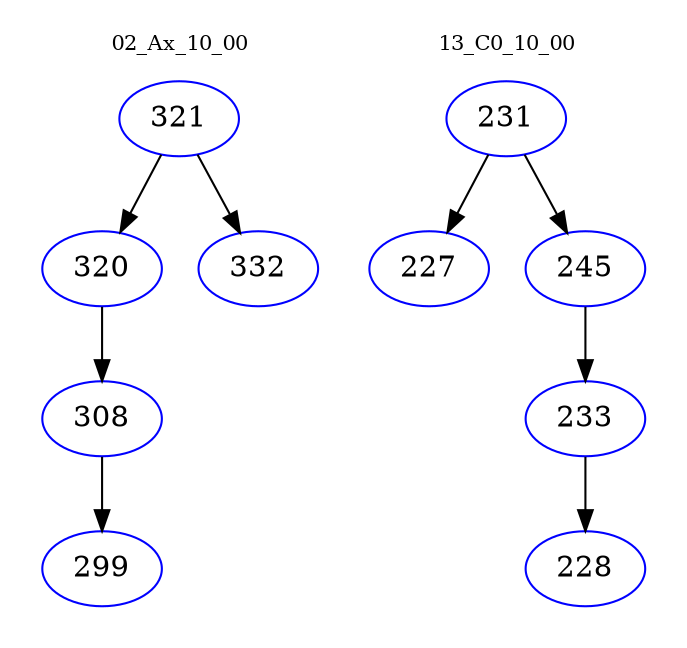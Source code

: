 digraph{
subgraph cluster_0 {
color = white
label = "02_Ax_10_00";
fontsize=10;
T0_321 [label="321", color="blue"]
T0_321 -> T0_320 [color="black"]
T0_320 [label="320", color="blue"]
T0_320 -> T0_308 [color="black"]
T0_308 [label="308", color="blue"]
T0_308 -> T0_299 [color="black"]
T0_299 [label="299", color="blue"]
T0_321 -> T0_332 [color="black"]
T0_332 [label="332", color="blue"]
}
subgraph cluster_1 {
color = white
label = "13_C0_10_00";
fontsize=10;
T1_231 [label="231", color="blue"]
T1_231 -> T1_227 [color="black"]
T1_227 [label="227", color="blue"]
T1_231 -> T1_245 [color="black"]
T1_245 [label="245", color="blue"]
T1_245 -> T1_233 [color="black"]
T1_233 [label="233", color="blue"]
T1_233 -> T1_228 [color="black"]
T1_228 [label="228", color="blue"]
}
}
